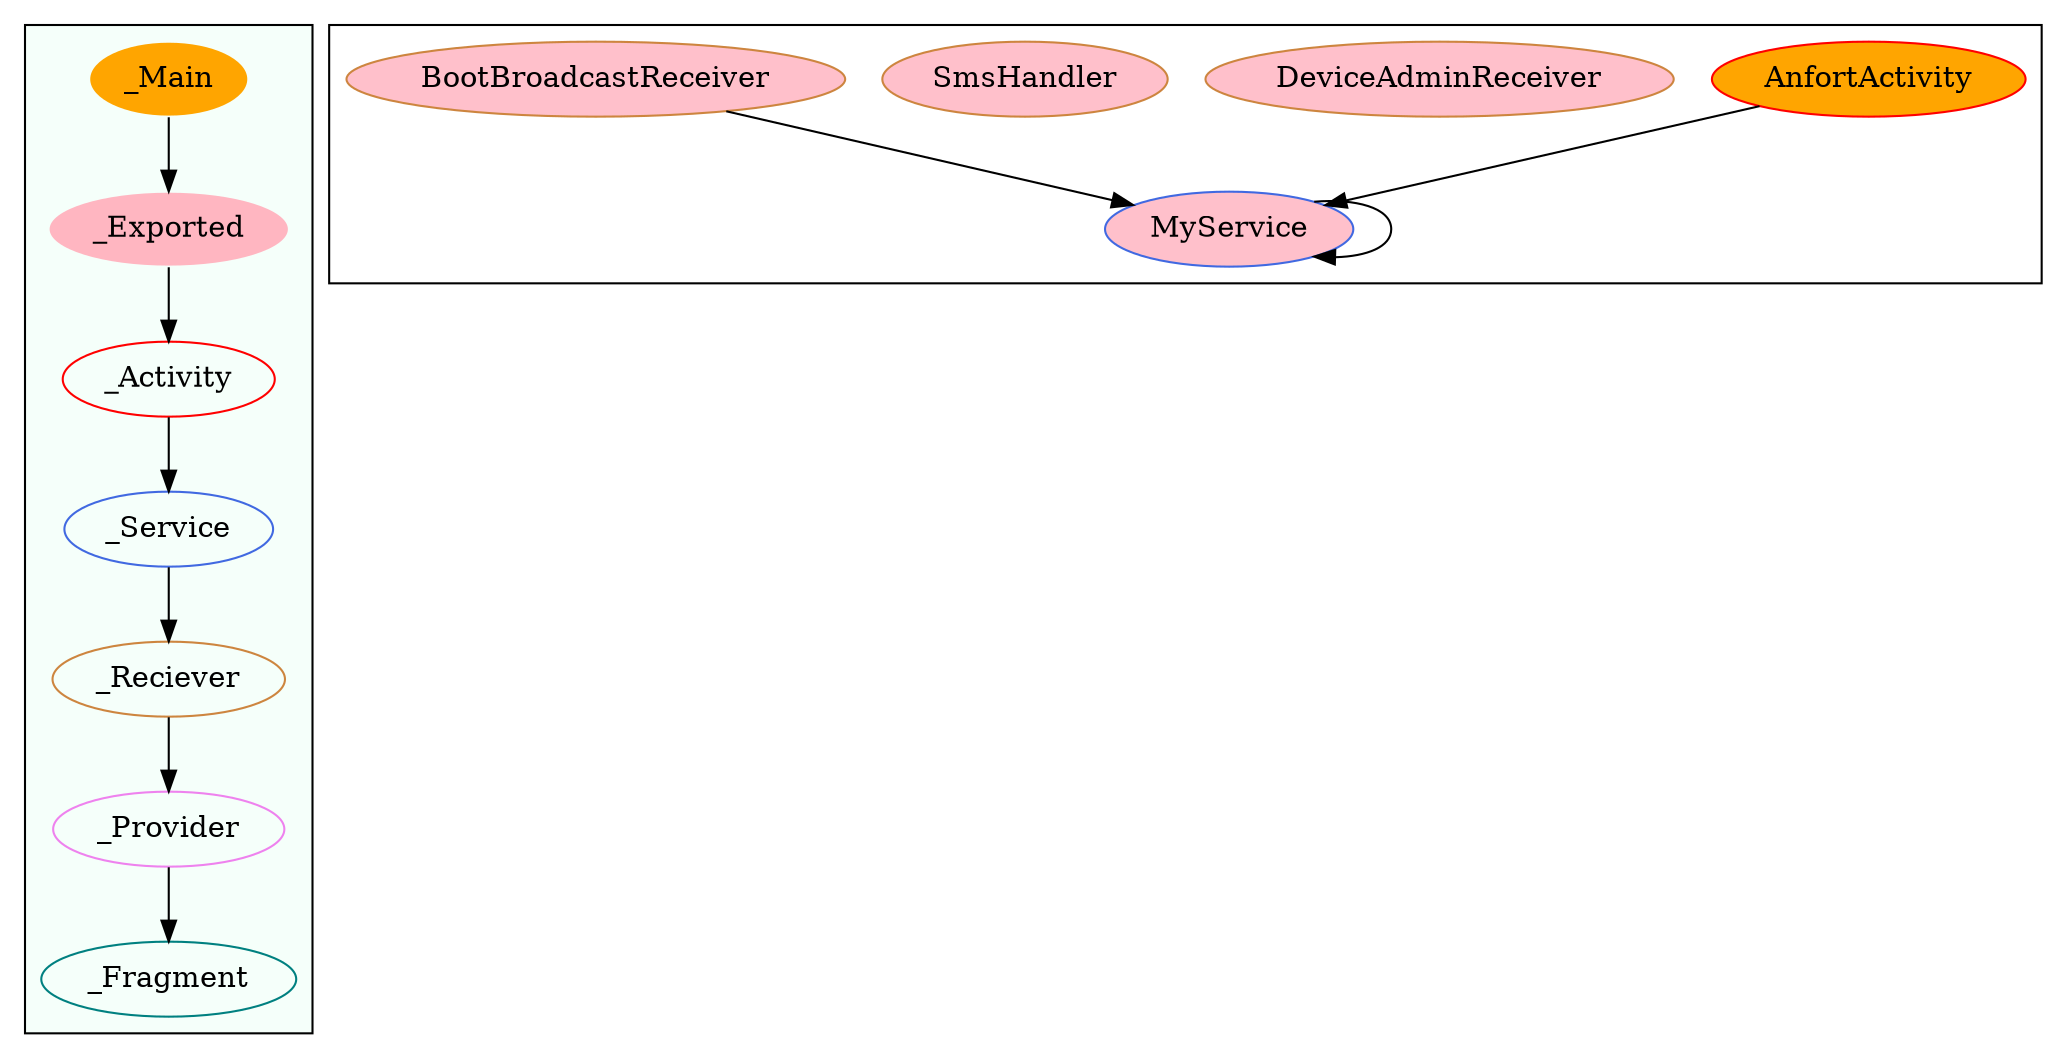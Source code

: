 digraph G {
subgraph cluster_legend{ 
bgcolor=mintcream;
_Activity[color = red];
_Service[color = royalblue];
_Provider[color = violet];
_Reciever[color = peru];
_Fragment[color = teal];
_Main[style=filled, fillcolor=orange, color = mintcream];
_Exported[style=filled, fillcolor=lightpink, color = mintcream];
_Main -> _Exported -> _Activity -> _Service -> _Reciever -> _Provider -> _Fragment; 
}
subgraph cluster_component{ 
AnfortActivity[style=filled, fillcolor=orange, color = red];
MyService[style=filled, fillcolor=pink, color = royalblue];
DeviceAdminReceiver[style=filled, fillcolor=pink, color = peru];
SmsHandler[style=filled, fillcolor=pink, color = peru];
BootBroadcastReceiver[style=filled, fillcolor=pink, color = peru];
AnfortActivity->MyService;
MyService->MyService;
BootBroadcastReceiver->MyService;
}
}
